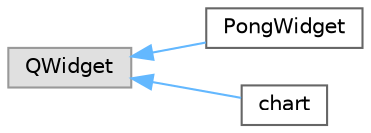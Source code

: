 digraph "Graphical Class Hierarchy"
{
 // LATEX_PDF_SIZE
  bgcolor="transparent";
  edge [fontname=Helvetica,fontsize=10,labelfontname=Helvetica,labelfontsize=10];
  node [fontname=Helvetica,fontsize=10,shape=box,height=0.2,width=0.4];
  rankdir="LR";
  Node0 [id="Node000000",label="QWidget",height=0.2,width=0.4,color="grey60", fillcolor="#E0E0E0", style="filled",tooltip=" "];
  Node0 -> Node1 [id="edge5_Node000000_Node000001",dir="back",color="steelblue1",style="solid",tooltip=" "];
  Node1 [id="Node000001",label="PongWidget",height=0.2,width=0.4,color="grey40", fillcolor="white", style="filled",URL="$class_pong_widget.html",tooltip="Klasa PongWidget reprezentuje widget wyświetlający grę Pong."];
  Node0 -> Node2 [id="edge6_Node000000_Node000002",dir="back",color="steelblue1",style="solid",tooltip=" "];
  Node2 [id="Node000002",label="chart",height=0.2,width=0.4,color="grey40", fillcolor="white", style="filled",URL="$classchart.html",tooltip="Klasa chart reprezentuje wykresy używane do wizualizacji danych."];
}
